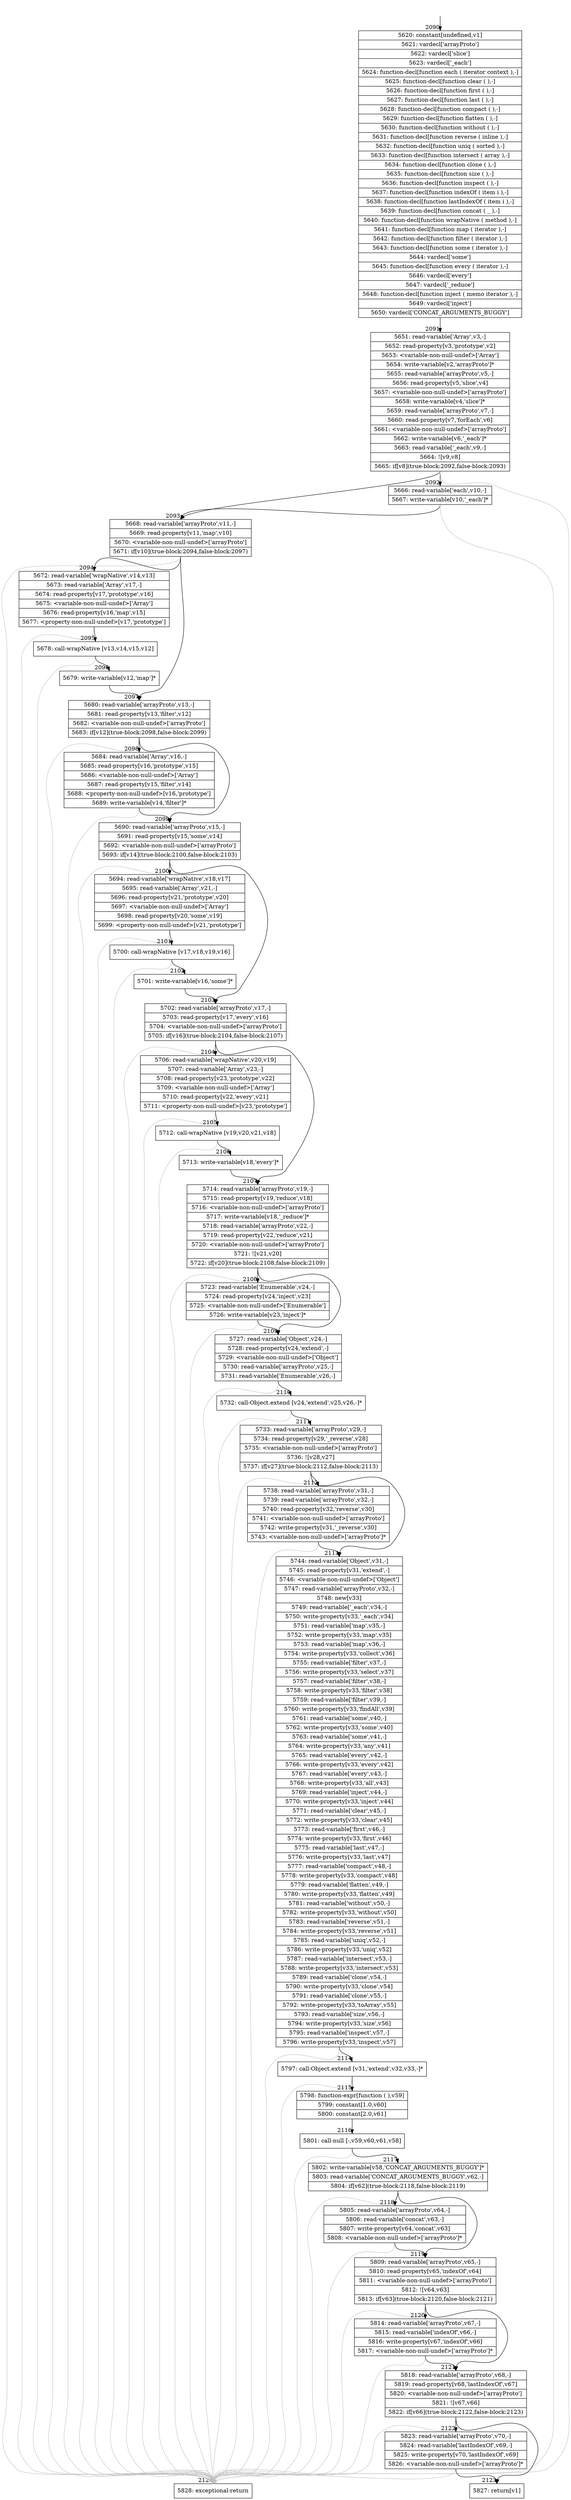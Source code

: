digraph {
rankdir="TD"
BB_entry154[shape=none,label=""];
BB_entry154 -> BB2090 [tailport=s, headport=n, headlabel="    2090"]
BB2090 [shape=record label="{5620: constant[undefined,v1]|5621: vardecl['arrayProto']|5622: vardecl['slice']|5623: vardecl['_each']|5624: function-decl[function each ( iterator context ),-]|5625: function-decl[function clear ( ),-]|5626: function-decl[function first ( ),-]|5627: function-decl[function last ( ),-]|5628: function-decl[function compact ( ),-]|5629: function-decl[function flatten ( ),-]|5630: function-decl[function without ( ),-]|5631: function-decl[function reverse ( inline ),-]|5632: function-decl[function uniq ( sorted ),-]|5633: function-decl[function intersect ( array ),-]|5634: function-decl[function clone ( ),-]|5635: function-decl[function size ( ),-]|5636: function-decl[function inspect ( ),-]|5637: function-decl[function indexOf ( item i ),-]|5638: function-decl[function lastIndexOf ( item i ),-]|5639: function-decl[function concat ( _ ),-]|5640: function-decl[function wrapNative ( method ),-]|5641: function-decl[function map ( iterator ),-]|5642: function-decl[function filter ( iterator ),-]|5643: function-decl[function some ( iterator ),-]|5644: vardecl['some']|5645: function-decl[function every ( iterator ),-]|5646: vardecl['every']|5647: vardecl['_reduce']|5648: function-decl[function inject ( memo iterator ),-]|5649: vardecl['inject']|5650: vardecl['CONCAT_ARGUMENTS_BUGGY']}" ] 
BB2090 -> BB2091 [tailport=s, headport=n, headlabel="      2091"]
BB2091 [shape=record label="{5651: read-variable['Array',v3,-]|5652: read-property[v3,'prototype',v2]|5653: \<variable-non-null-undef\>['Array']|5654: write-variable[v2,'arrayProto']*|5655: read-variable['arrayProto',v5,-]|5656: read-property[v5,'slice',v4]|5657: \<variable-non-null-undef\>['arrayProto']|5658: write-variable[v4,'slice']*|5659: read-variable['arrayProto',v7,-]|5660: read-property[v7,'forEach',v6]|5661: \<variable-non-null-undef\>['arrayProto']|5662: write-variable[v6,'_each']*|5663: read-variable['_each',v9,-]|5664: ![v9,v8]|5665: if[v8](true-block:2092,false-block:2093)}" ] 
BB2091 -> BB2092 [tailport=s, headport=n, headlabel="      2092"]
BB2091 -> BB2093 [tailport=s, headport=n, headlabel="      2093"]
BB2091 -> BB2124 [tailport=s, headport=n, color=gray, headlabel="      2124"]
BB2092 [shape=record label="{5666: read-variable['each',v10,-]|5667: write-variable[v10,'_each']*}" ] 
BB2092 -> BB2093 [tailport=s, headport=n]
BB2092 -> BB2124 [tailport=s, headport=n, color=gray]
BB2093 [shape=record label="{5668: read-variable['arrayProto',v11,-]|5669: read-property[v11,'map',v10]|5670: \<variable-non-null-undef\>['arrayProto']|5671: if[v10](true-block:2094,false-block:2097)}" ] 
BB2093 -> BB2094 [tailport=s, headport=n, headlabel="      2094"]
BB2093 -> BB2097 [tailport=s, headport=n, headlabel="      2097"]
BB2093 -> BB2124 [tailport=s, headport=n, color=gray]
BB2094 [shape=record label="{5672: read-variable['wrapNative',v14,v13]|5673: read-variable['Array',v17,-]|5674: read-property[v17,'prototype',v16]|5675: \<variable-non-null-undef\>['Array']|5676: read-property[v16,'map',v15]|5677: \<property-non-null-undef\>[v17,'prototype']}" ] 
BB2094 -> BB2095 [tailport=s, headport=n, headlabel="      2095"]
BB2094 -> BB2124 [tailport=s, headport=n, color=gray]
BB2095 [shape=record label="{5678: call-wrapNative [v13,v14,v15,v12]}" ] 
BB2095 -> BB2096 [tailport=s, headport=n, headlabel="      2096"]
BB2095 -> BB2124 [tailport=s, headport=n, color=gray]
BB2096 [shape=record label="{5679: write-variable[v12,'map']*}" ] 
BB2096 -> BB2097 [tailport=s, headport=n]
BB2097 [shape=record label="{5680: read-variable['arrayProto',v13,-]|5681: read-property[v13,'filter',v12]|5682: \<variable-non-null-undef\>['arrayProto']|5683: if[v12](true-block:2098,false-block:2099)}" ] 
BB2097 -> BB2098 [tailport=s, headport=n, headlabel="      2098"]
BB2097 -> BB2099 [tailport=s, headport=n, headlabel="      2099"]
BB2097 -> BB2124 [tailport=s, headport=n, color=gray]
BB2098 [shape=record label="{5684: read-variable['Array',v16,-]|5685: read-property[v16,'prototype',v15]|5686: \<variable-non-null-undef\>['Array']|5687: read-property[v15,'filter',v14]|5688: \<property-non-null-undef\>[v16,'prototype']|5689: write-variable[v14,'filter']*}" ] 
BB2098 -> BB2099 [tailport=s, headport=n]
BB2098 -> BB2124 [tailport=s, headport=n, color=gray]
BB2099 [shape=record label="{5690: read-variable['arrayProto',v15,-]|5691: read-property[v15,'some',v14]|5692: \<variable-non-null-undef\>['arrayProto']|5693: if[v14](true-block:2100,false-block:2103)}" ] 
BB2099 -> BB2100 [tailport=s, headport=n, headlabel="      2100"]
BB2099 -> BB2103 [tailport=s, headport=n, headlabel="      2103"]
BB2099 -> BB2124 [tailport=s, headport=n, color=gray]
BB2100 [shape=record label="{5694: read-variable['wrapNative',v18,v17]|5695: read-variable['Array',v21,-]|5696: read-property[v21,'prototype',v20]|5697: \<variable-non-null-undef\>['Array']|5698: read-property[v20,'some',v19]|5699: \<property-non-null-undef\>[v21,'prototype']}" ] 
BB2100 -> BB2101 [tailport=s, headport=n, headlabel="      2101"]
BB2100 -> BB2124 [tailport=s, headport=n, color=gray]
BB2101 [shape=record label="{5700: call-wrapNative [v17,v18,v19,v16]}" ] 
BB2101 -> BB2102 [tailport=s, headport=n, headlabel="      2102"]
BB2101 -> BB2124 [tailport=s, headport=n, color=gray]
BB2102 [shape=record label="{5701: write-variable[v16,'some']*}" ] 
BB2102 -> BB2103 [tailport=s, headport=n]
BB2103 [shape=record label="{5702: read-variable['arrayProto',v17,-]|5703: read-property[v17,'every',v16]|5704: \<variable-non-null-undef\>['arrayProto']|5705: if[v16](true-block:2104,false-block:2107)}" ] 
BB2103 -> BB2104 [tailport=s, headport=n, headlabel="      2104"]
BB2103 -> BB2107 [tailport=s, headport=n, headlabel="      2107"]
BB2103 -> BB2124 [tailport=s, headport=n, color=gray]
BB2104 [shape=record label="{5706: read-variable['wrapNative',v20,v19]|5707: read-variable['Array',v23,-]|5708: read-property[v23,'prototype',v22]|5709: \<variable-non-null-undef\>['Array']|5710: read-property[v22,'every',v21]|5711: \<property-non-null-undef\>[v23,'prototype']}" ] 
BB2104 -> BB2105 [tailport=s, headport=n, headlabel="      2105"]
BB2104 -> BB2124 [tailport=s, headport=n, color=gray]
BB2105 [shape=record label="{5712: call-wrapNative [v19,v20,v21,v18]}" ] 
BB2105 -> BB2106 [tailport=s, headport=n, headlabel="      2106"]
BB2105 -> BB2124 [tailport=s, headport=n, color=gray]
BB2106 [shape=record label="{5713: write-variable[v18,'every']*}" ] 
BB2106 -> BB2107 [tailport=s, headport=n]
BB2107 [shape=record label="{5714: read-variable['arrayProto',v19,-]|5715: read-property[v19,'reduce',v18]|5716: \<variable-non-null-undef\>['arrayProto']|5717: write-variable[v18,'_reduce']*|5718: read-variable['arrayProto',v22,-]|5719: read-property[v22,'reduce',v21]|5720: \<variable-non-null-undef\>['arrayProto']|5721: ![v21,v20]|5722: if[v20](true-block:2108,false-block:2109)}" ] 
BB2107 -> BB2108 [tailport=s, headport=n, headlabel="      2108"]
BB2107 -> BB2109 [tailport=s, headport=n, headlabel="      2109"]
BB2107 -> BB2124 [tailport=s, headport=n, color=gray]
BB2108 [shape=record label="{5723: read-variable['Enumerable',v24,-]|5724: read-property[v24,'inject',v23]|5725: \<variable-non-null-undef\>['Enumerable']|5726: write-variable[v23,'inject']*}" ] 
BB2108 -> BB2109 [tailport=s, headport=n]
BB2108 -> BB2124 [tailport=s, headport=n, color=gray]
BB2109 [shape=record label="{5727: read-variable['Object',v24,-]|5728: read-property[v24,'extend',-]|5729: \<variable-non-null-undef\>['Object']|5730: read-variable['arrayProto',v25,-]|5731: read-variable['Enumerable',v26,-]}" ] 
BB2109 -> BB2110 [tailport=s, headport=n, headlabel="      2110"]
BB2109 -> BB2124 [tailport=s, headport=n, color=gray]
BB2110 [shape=record label="{5732: call-Object.extend [v24,'extend',v25,v26,-]*}" ] 
BB2110 -> BB2111 [tailport=s, headport=n, headlabel="      2111"]
BB2110 -> BB2124 [tailport=s, headport=n, color=gray]
BB2111 [shape=record label="{5733: read-variable['arrayProto',v29,-]|5734: read-property[v29,'_reverse',v28]|5735: \<variable-non-null-undef\>['arrayProto']|5736: ![v28,v27]|5737: if[v27](true-block:2112,false-block:2113)}" ] 
BB2111 -> BB2112 [tailport=s, headport=n, headlabel="      2112"]
BB2111 -> BB2113 [tailport=s, headport=n, headlabel="      2113"]
BB2111 -> BB2124 [tailport=s, headport=n, color=gray]
BB2112 [shape=record label="{5738: read-variable['arrayProto',v31,-]|5739: read-variable['arrayProto',v32,-]|5740: read-property[v32,'reverse',v30]|5741: \<variable-non-null-undef\>['arrayProto']|5742: write-property[v31,'_reverse',v30]|5743: \<variable-non-null-undef\>['arrayProto']*}" ] 
BB2112 -> BB2113 [tailport=s, headport=n]
BB2112 -> BB2124 [tailport=s, headport=n, color=gray]
BB2113 [shape=record label="{5744: read-variable['Object',v31,-]|5745: read-property[v31,'extend',-]|5746: \<variable-non-null-undef\>['Object']|5747: read-variable['arrayProto',v32,-]|5748: new[v33]|5749: read-variable['_each',v34,-]|5750: write-property[v33,'_each',v34]|5751: read-variable['map',v35,-]|5752: write-property[v33,'map',v35]|5753: read-variable['map',v36,-]|5754: write-property[v33,'collect',v36]|5755: read-variable['filter',v37,-]|5756: write-property[v33,'select',v37]|5757: read-variable['filter',v38,-]|5758: write-property[v33,'filter',v38]|5759: read-variable['filter',v39,-]|5760: write-property[v33,'findAll',v39]|5761: read-variable['some',v40,-]|5762: write-property[v33,'some',v40]|5763: read-variable['some',v41,-]|5764: write-property[v33,'any',v41]|5765: read-variable['every',v42,-]|5766: write-property[v33,'every',v42]|5767: read-variable['every',v43,-]|5768: write-property[v33,'all',v43]|5769: read-variable['inject',v44,-]|5770: write-property[v33,'inject',v44]|5771: read-variable['clear',v45,-]|5772: write-property[v33,'clear',v45]|5773: read-variable['first',v46,-]|5774: write-property[v33,'first',v46]|5775: read-variable['last',v47,-]|5776: write-property[v33,'last',v47]|5777: read-variable['compact',v48,-]|5778: write-property[v33,'compact',v48]|5779: read-variable['flatten',v49,-]|5780: write-property[v33,'flatten',v49]|5781: read-variable['without',v50,-]|5782: write-property[v33,'without',v50]|5783: read-variable['reverse',v51,-]|5784: write-property[v33,'reverse',v51]|5785: read-variable['uniq',v52,-]|5786: write-property[v33,'uniq',v52]|5787: read-variable['intersect',v53,-]|5788: write-property[v33,'intersect',v53]|5789: read-variable['clone',v54,-]|5790: write-property[v33,'clone',v54]|5791: read-variable['clone',v55,-]|5792: write-property[v33,'toArray',v55]|5793: read-variable['size',v56,-]|5794: write-property[v33,'size',v56]|5795: read-variable['inspect',v57,-]|5796: write-property[v33,'inspect',v57]}" ] 
BB2113 -> BB2114 [tailport=s, headport=n, headlabel="      2114"]
BB2113 -> BB2124 [tailport=s, headport=n, color=gray]
BB2114 [shape=record label="{5797: call-Object.extend [v31,'extend',v32,v33,-]*}" ] 
BB2114 -> BB2115 [tailport=s, headport=n, headlabel="      2115"]
BB2114 -> BB2124 [tailport=s, headport=n, color=gray]
BB2115 [shape=record label="{5798: function-expr[function ( ),v59]|5799: constant[1.0,v60]|5800: constant[2.0,v61]}" ] 
BB2115 -> BB2116 [tailport=s, headport=n, headlabel="      2116"]
BB2116 [shape=record label="{5801: call-null [-,v59,v60,v61,v58]}" ] 
BB2116 -> BB2117 [tailport=s, headport=n, headlabel="      2117"]
BB2116 -> BB2124 [tailport=s, headport=n, color=gray]
BB2117 [shape=record label="{5802: write-variable[v58,'CONCAT_ARGUMENTS_BUGGY']*|5803: read-variable['CONCAT_ARGUMENTS_BUGGY',v62,-]|5804: if[v62](true-block:2118,false-block:2119)}" ] 
BB2117 -> BB2118 [tailport=s, headport=n, headlabel="      2118"]
BB2117 -> BB2119 [tailport=s, headport=n, headlabel="      2119"]
BB2117 -> BB2124 [tailport=s, headport=n, color=gray]
BB2118 [shape=record label="{5805: read-variable['arrayProto',v64,-]|5806: read-variable['concat',v63,-]|5807: write-property[v64,'concat',v63]|5808: \<variable-non-null-undef\>['arrayProto']*}" ] 
BB2118 -> BB2119 [tailport=s, headport=n]
BB2118 -> BB2124 [tailport=s, headport=n, color=gray]
BB2119 [shape=record label="{5809: read-variable['arrayProto',v65,-]|5810: read-property[v65,'indexOf',v64]|5811: \<variable-non-null-undef\>['arrayProto']|5812: ![v64,v63]|5813: if[v63](true-block:2120,false-block:2121)}" ] 
BB2119 -> BB2120 [tailport=s, headport=n, headlabel="      2120"]
BB2119 -> BB2121 [tailport=s, headport=n, headlabel="      2121"]
BB2119 -> BB2124 [tailport=s, headport=n, color=gray]
BB2120 [shape=record label="{5814: read-variable['arrayProto',v67,-]|5815: read-variable['indexOf',v66,-]|5816: write-property[v67,'indexOf',v66]|5817: \<variable-non-null-undef\>['arrayProto']*}" ] 
BB2120 -> BB2121 [tailport=s, headport=n]
BB2120 -> BB2124 [tailport=s, headport=n, color=gray]
BB2121 [shape=record label="{5818: read-variable['arrayProto',v68,-]|5819: read-property[v68,'lastIndexOf',v67]|5820: \<variable-non-null-undef\>['arrayProto']|5821: ![v67,v66]|5822: if[v66](true-block:2122,false-block:2123)}" ] 
BB2121 -> BB2122 [tailport=s, headport=n, headlabel="      2122"]
BB2121 -> BB2123 [tailport=s, headport=n, headlabel="      2123"]
BB2121 -> BB2124 [tailport=s, headport=n, color=gray]
BB2122 [shape=record label="{5823: read-variable['arrayProto',v70,-]|5824: read-variable['lastIndexOf',v69,-]|5825: write-property[v70,'lastIndexOf',v69]|5826: \<variable-non-null-undef\>['arrayProto']*}" ] 
BB2122 -> BB2123 [tailport=s, headport=n]
BB2122 -> BB2124 [tailport=s, headport=n, color=gray]
BB2123 [shape=record label="{5827: return[v1]}" ] 
BB2124 [shape=record label="{5828: exceptional-return}" ] 
//#$~ 1410
}
